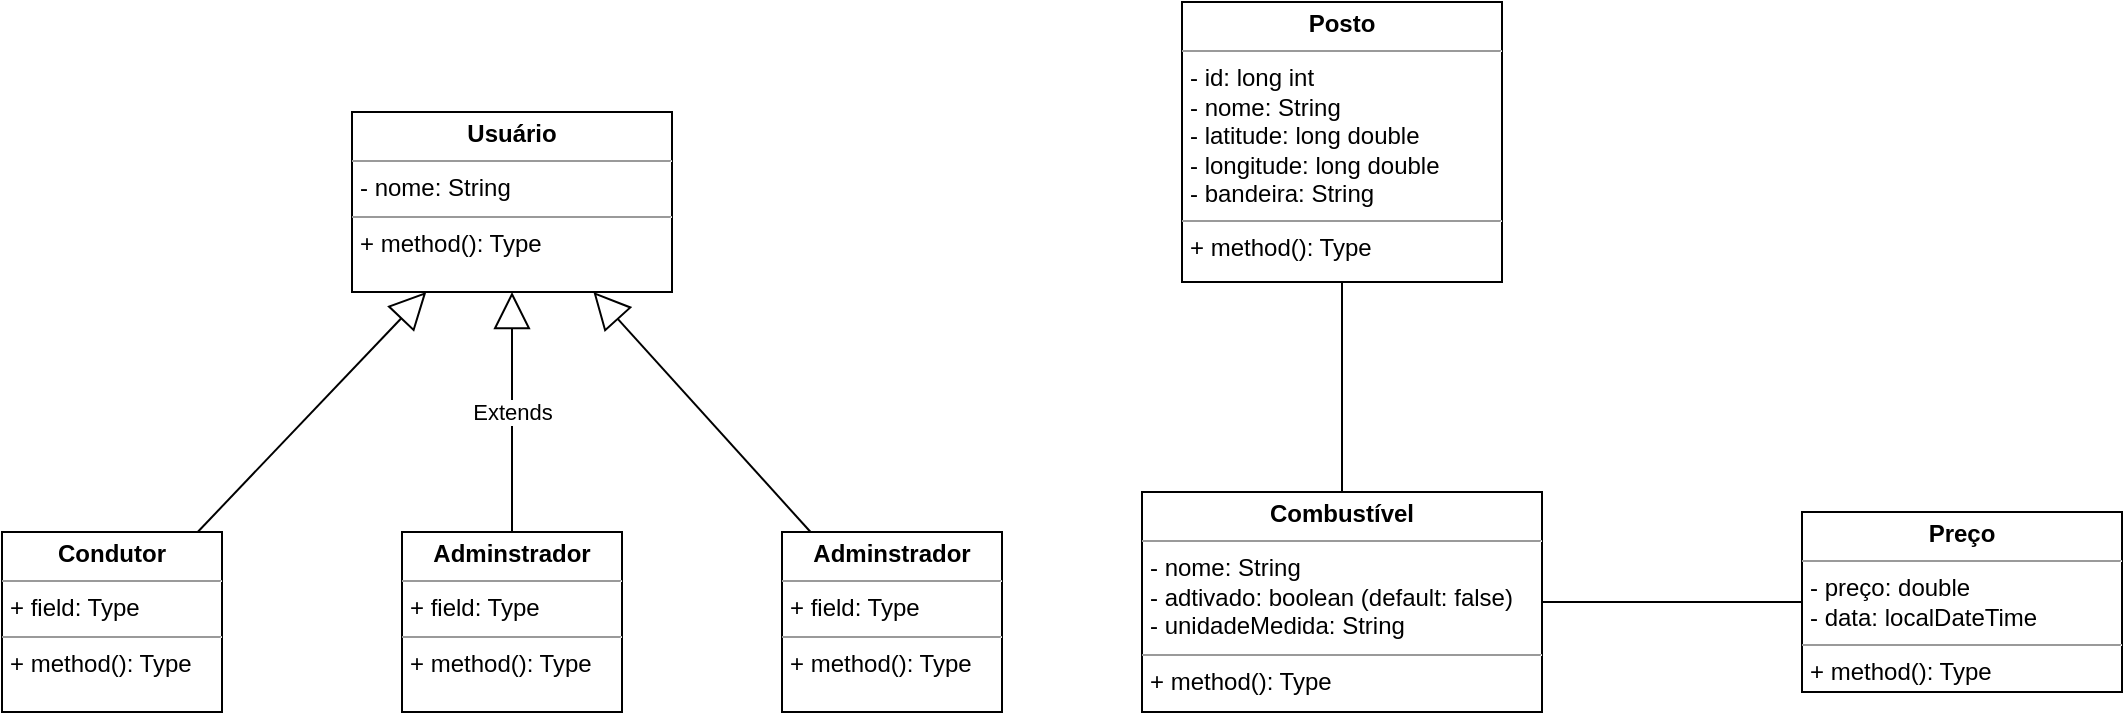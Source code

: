 <mxfile>
    <diagram id="C5RBs43oDa-KdzZeNtuy" name="Page-1">
        <mxGraphModel dx="2406" dy="1168" grid="1" gridSize="10" guides="1" tooltips="1" connect="1" arrows="1" fold="1" page="0" pageScale="1" pageWidth="827" pageHeight="1169" background="none" math="0" shadow="0">
            <root>
                <mxCell id="WIyWlLk6GJQsqaUBKTNV-0"/>
                <mxCell id="WIyWlLk6GJQsqaUBKTNV-1" parent="WIyWlLk6GJQsqaUBKTNV-0"/>
                <mxCell id="0" value="&lt;p style=&quot;margin:0px;margin-top:4px;text-align:center;&quot;&gt;&lt;b&gt;Posto&lt;/b&gt;&lt;/p&gt;&lt;hr size=&quot;1&quot;&gt;&lt;p style=&quot;margin:0px;margin-left:4px;&quot;&gt;- id: long int&lt;/p&gt;&lt;p style=&quot;margin:0px;margin-left:4px;&quot;&gt;- nome: String&lt;/p&gt;&lt;p style=&quot;margin:0px;margin-left:4px;&quot;&gt;- latitude: long double&lt;/p&gt;&lt;p style=&quot;margin:0px;margin-left:4px;&quot;&gt;- longitude: long double&lt;/p&gt;&lt;p style=&quot;margin:0px;margin-left:4px;&quot;&gt;- bandeira: String&lt;/p&gt;&lt;hr size=&quot;1&quot;&gt;&lt;p style=&quot;margin:0px;margin-left:4px;&quot;&gt;+ method(): Type&lt;/p&gt;" style="verticalAlign=top;align=left;overflow=fill;fontSize=12;fontFamily=Helvetica;html=1;" parent="WIyWlLk6GJQsqaUBKTNV-1" vertex="1">
                    <mxGeometry x="-560" y="-95" width="160" height="140" as="geometry"/>
                </mxCell>
                <mxCell id="1" value="&lt;p style=&quot;margin:0px;margin-top:4px;text-align:center;&quot;&gt;&lt;b&gt;Combustível&lt;/b&gt;&lt;/p&gt;&lt;hr size=&quot;1&quot;&gt;&lt;p style=&quot;margin:0px;margin-left:4px;&quot;&gt;- nome: String&lt;/p&gt;&lt;p style=&quot;margin:0px;margin-left:4px;&quot;&gt;- adtivado: boolean (default: false)&lt;/p&gt;&lt;p style=&quot;margin:0px;margin-left:4px;&quot;&gt;- unidadeMedida: String&lt;/p&gt;&lt;hr size=&quot;1&quot;&gt;&lt;p style=&quot;margin:0px;margin-left:4px;&quot;&gt;+ method(): Type&lt;/p&gt;" style="verticalAlign=top;align=left;overflow=fill;fontSize=12;fontFamily=Helvetica;html=1;" parent="WIyWlLk6GJQsqaUBKTNV-1" vertex="1">
                    <mxGeometry x="-580" y="150" width="200" height="110" as="geometry"/>
                </mxCell>
                <mxCell id="6" value="&lt;p style=&quot;margin:0px;margin-top:4px;text-align:center;&quot;&gt;&lt;b&gt;Usuário&lt;/b&gt;&lt;/p&gt;&lt;hr size=&quot;1&quot;&gt;&lt;p style=&quot;margin:0px;margin-left:4px;&quot;&gt;- nome: String&lt;/p&gt;&lt;hr size=&quot;1&quot;&gt;&lt;p style=&quot;margin:0px;margin-left:4px;&quot;&gt;+ method(): Type&lt;/p&gt;" style="verticalAlign=top;align=left;overflow=fill;fontSize=12;fontFamily=Helvetica;html=1;" parent="WIyWlLk6GJQsqaUBKTNV-1" vertex="1">
                    <mxGeometry x="-975" y="-40" width="160" height="90" as="geometry"/>
                </mxCell>
                <mxCell id="7" value="&lt;p style=&quot;margin:0px;margin-top:4px;text-align:center;&quot;&gt;&lt;b&gt;Condutor&lt;/b&gt;&lt;/p&gt;&lt;hr size=&quot;1&quot;&gt;&lt;p style=&quot;margin:0px;margin-left:4px;&quot;&gt;+ field: Type&lt;/p&gt;&lt;hr size=&quot;1&quot;&gt;&lt;p style=&quot;margin:0px;margin-left:4px;&quot;&gt;+ method(): Type&lt;/p&gt;" style="verticalAlign=top;align=left;overflow=fill;fontSize=12;fontFamily=Helvetica;html=1;" parent="WIyWlLk6GJQsqaUBKTNV-1" vertex="1">
                    <mxGeometry x="-1150" y="170" width="110" height="90" as="geometry"/>
                </mxCell>
                <mxCell id="9" value="&lt;p style=&quot;margin:0px;margin-top:4px;text-align:center;&quot;&gt;&lt;b&gt;Adminstrador&lt;/b&gt;&lt;/p&gt;&lt;hr size=&quot;1&quot;&gt;&lt;p style=&quot;margin:0px;margin-left:4px;&quot;&gt;+ field: Type&lt;/p&gt;&lt;hr size=&quot;1&quot;&gt;&lt;p style=&quot;margin:0px;margin-left:4px;&quot;&gt;+ method(): Type&lt;/p&gt;" style="verticalAlign=top;align=left;overflow=fill;fontSize=12;fontFamily=Helvetica;html=1;" parent="WIyWlLk6GJQsqaUBKTNV-1" vertex="1">
                    <mxGeometry x="-760" y="170" width="110" height="90" as="geometry"/>
                </mxCell>
                <mxCell id="10" value="" style="endArrow=block;endSize=16;endFill=0;html=1;" parent="WIyWlLk6GJQsqaUBKTNV-1" source="7" target="6" edge="1">
                    <mxGeometry width="160" relative="1" as="geometry">
                        <mxPoint x="-1110" y="40" as="sourcePoint"/>
                        <mxPoint x="-950" y="60" as="targetPoint"/>
                    </mxGeometry>
                </mxCell>
                <mxCell id="12" value="" style="endArrow=block;endSize=16;endFill=0;html=1;" parent="WIyWlLk6GJQsqaUBKTNV-1" source="9" edge="1" target="6">
                    <mxGeometry width="160" relative="1" as="geometry">
                        <mxPoint x="-994.231" y="110" as="sourcePoint"/>
                        <mxPoint x="-815" y="50" as="targetPoint"/>
                    </mxGeometry>
                </mxCell>
                <mxCell id="13" value="" style="endArrow=none;edgeStyle=orthogonalEdgeStyle;html=1;" parent="WIyWlLk6GJQsqaUBKTNV-1" source="0" target="1" edge="1">
                    <mxGeometry relative="1" as="geometry">
                        <mxPoint x="-400" y="110" as="sourcePoint"/>
                        <mxPoint x="-280" y="290" as="targetPoint"/>
                    </mxGeometry>
                </mxCell>
                <mxCell id="15" value="&lt;p style=&quot;margin:0px;margin-top:4px;text-align:center;&quot;&gt;&lt;b&gt;Preço&lt;/b&gt;&lt;/p&gt;&lt;hr size=&quot;1&quot;&gt;&lt;p style=&quot;margin:0px;margin-left:4px;&quot;&gt;- preço: double&lt;/p&gt;&lt;p style=&quot;margin:0px;margin-left:4px;&quot;&gt;- data: localDateTime&lt;/p&gt;&lt;hr size=&quot;1&quot;&gt;&lt;p style=&quot;margin:0px;margin-left:4px;&quot;&gt;+ method(): Type&lt;/p&gt;" style="verticalAlign=top;align=left;overflow=fill;fontSize=12;fontFamily=Helvetica;html=1;" parent="WIyWlLk6GJQsqaUBKTNV-1" vertex="1">
                    <mxGeometry x="-250" y="160" width="160" height="90" as="geometry"/>
                </mxCell>
                <mxCell id="16" value="" style="endArrow=none;html=1;edgeStyle=orthogonalEdgeStyle;shadow=0;sketch=0;" parent="WIyWlLk6GJQsqaUBKTNV-1" source="1" target="15" edge="1">
                    <mxGeometry relative="1" as="geometry">
                        <mxPoint x="-450" y="130" as="sourcePoint"/>
                        <mxPoint x="-290" y="130" as="targetPoint"/>
                    </mxGeometry>
                </mxCell>
                <mxCell id="17" value="&lt;p style=&quot;margin:0px;margin-top:4px;text-align:center;&quot;&gt;&lt;b&gt;Adminstrador&lt;/b&gt;&lt;/p&gt;&lt;hr size=&quot;1&quot;&gt;&lt;p style=&quot;margin:0px;margin-left:4px;&quot;&gt;+ field: Type&lt;/p&gt;&lt;hr size=&quot;1&quot;&gt;&lt;p style=&quot;margin:0px;margin-left:4px;&quot;&gt;+ method(): Type&lt;/p&gt;" style="verticalAlign=top;align=left;overflow=fill;fontSize=12;fontFamily=Helvetica;html=1;" vertex="1" parent="WIyWlLk6GJQsqaUBKTNV-1">
                    <mxGeometry x="-950" y="170" width="110" height="90" as="geometry"/>
                </mxCell>
                <mxCell id="21" value="Extends" style="endArrow=block;endSize=16;endFill=0;html=1;entryX=0.5;entryY=1;entryDx=0;entryDy=0;" edge="1" parent="WIyWlLk6GJQsqaUBKTNV-1" source="17" target="6">
                    <mxGeometry width="160" relative="1" as="geometry">
                        <mxPoint x="-700" y="230" as="sourcePoint"/>
                        <mxPoint x="-540" y="230" as="targetPoint"/>
                    </mxGeometry>
                </mxCell>
            </root>
        </mxGraphModel>
    </diagram>
</mxfile>